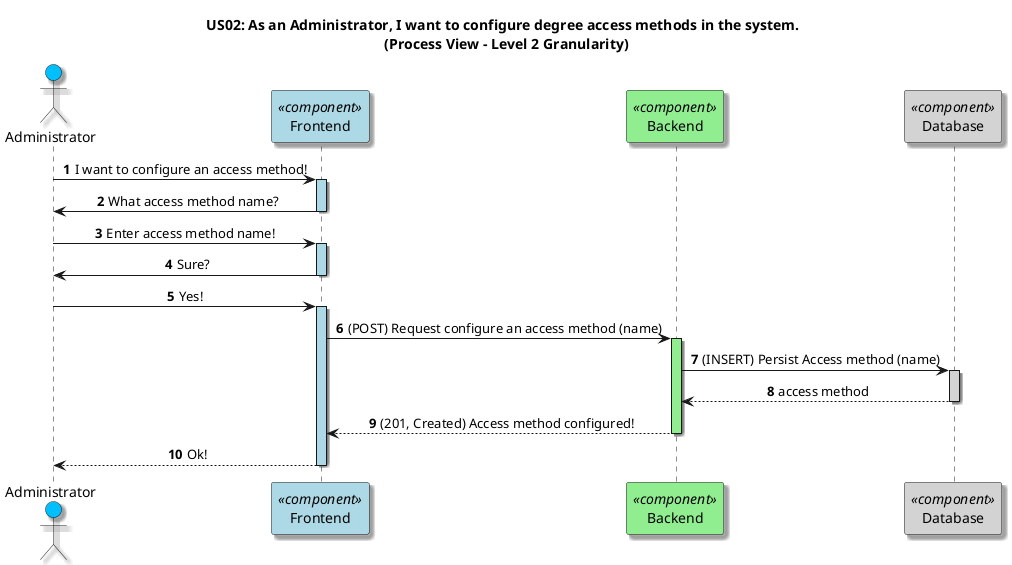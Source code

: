 @startuml
title US02: As an Administrator, I want to configure degree access methods in the system. \n (Process View - Level 2 Granularity)

skinparam defaultTextAlignment center
skinparam shadowing true

autonumber

actor Administrator as admin #DeepSkyBlue
participant "Frontend" as FE <<component>> #LightBlue
participant "Backend" as BE <<component>> #LightGreen
participant "Database" as DB <<component>> #LightGray

' Início do processo
admin -> FE: I want to configure an access method!
activate FE #LightBlue

FE -> admin: What access method name?
deactivate FE

admin -> FE: Enter access method name!
activate FE #LightBlue

FE -> admin: Sure?
deactivate FE

admin -> FE: Yes!
activate FE #LightBlue

FE -> BE: (POST) Request configure an access method (name)
activate BE #LightGreen

BE -> DB: (INSERT) Persist Access method (name)
activate DB #LightGray
DB --> BE: access method
deactivate DB

BE --> FE: (201, Created) Access method configured!
deactivate BE

FE --> admin: Ok!
deactivate FE

@enduml
